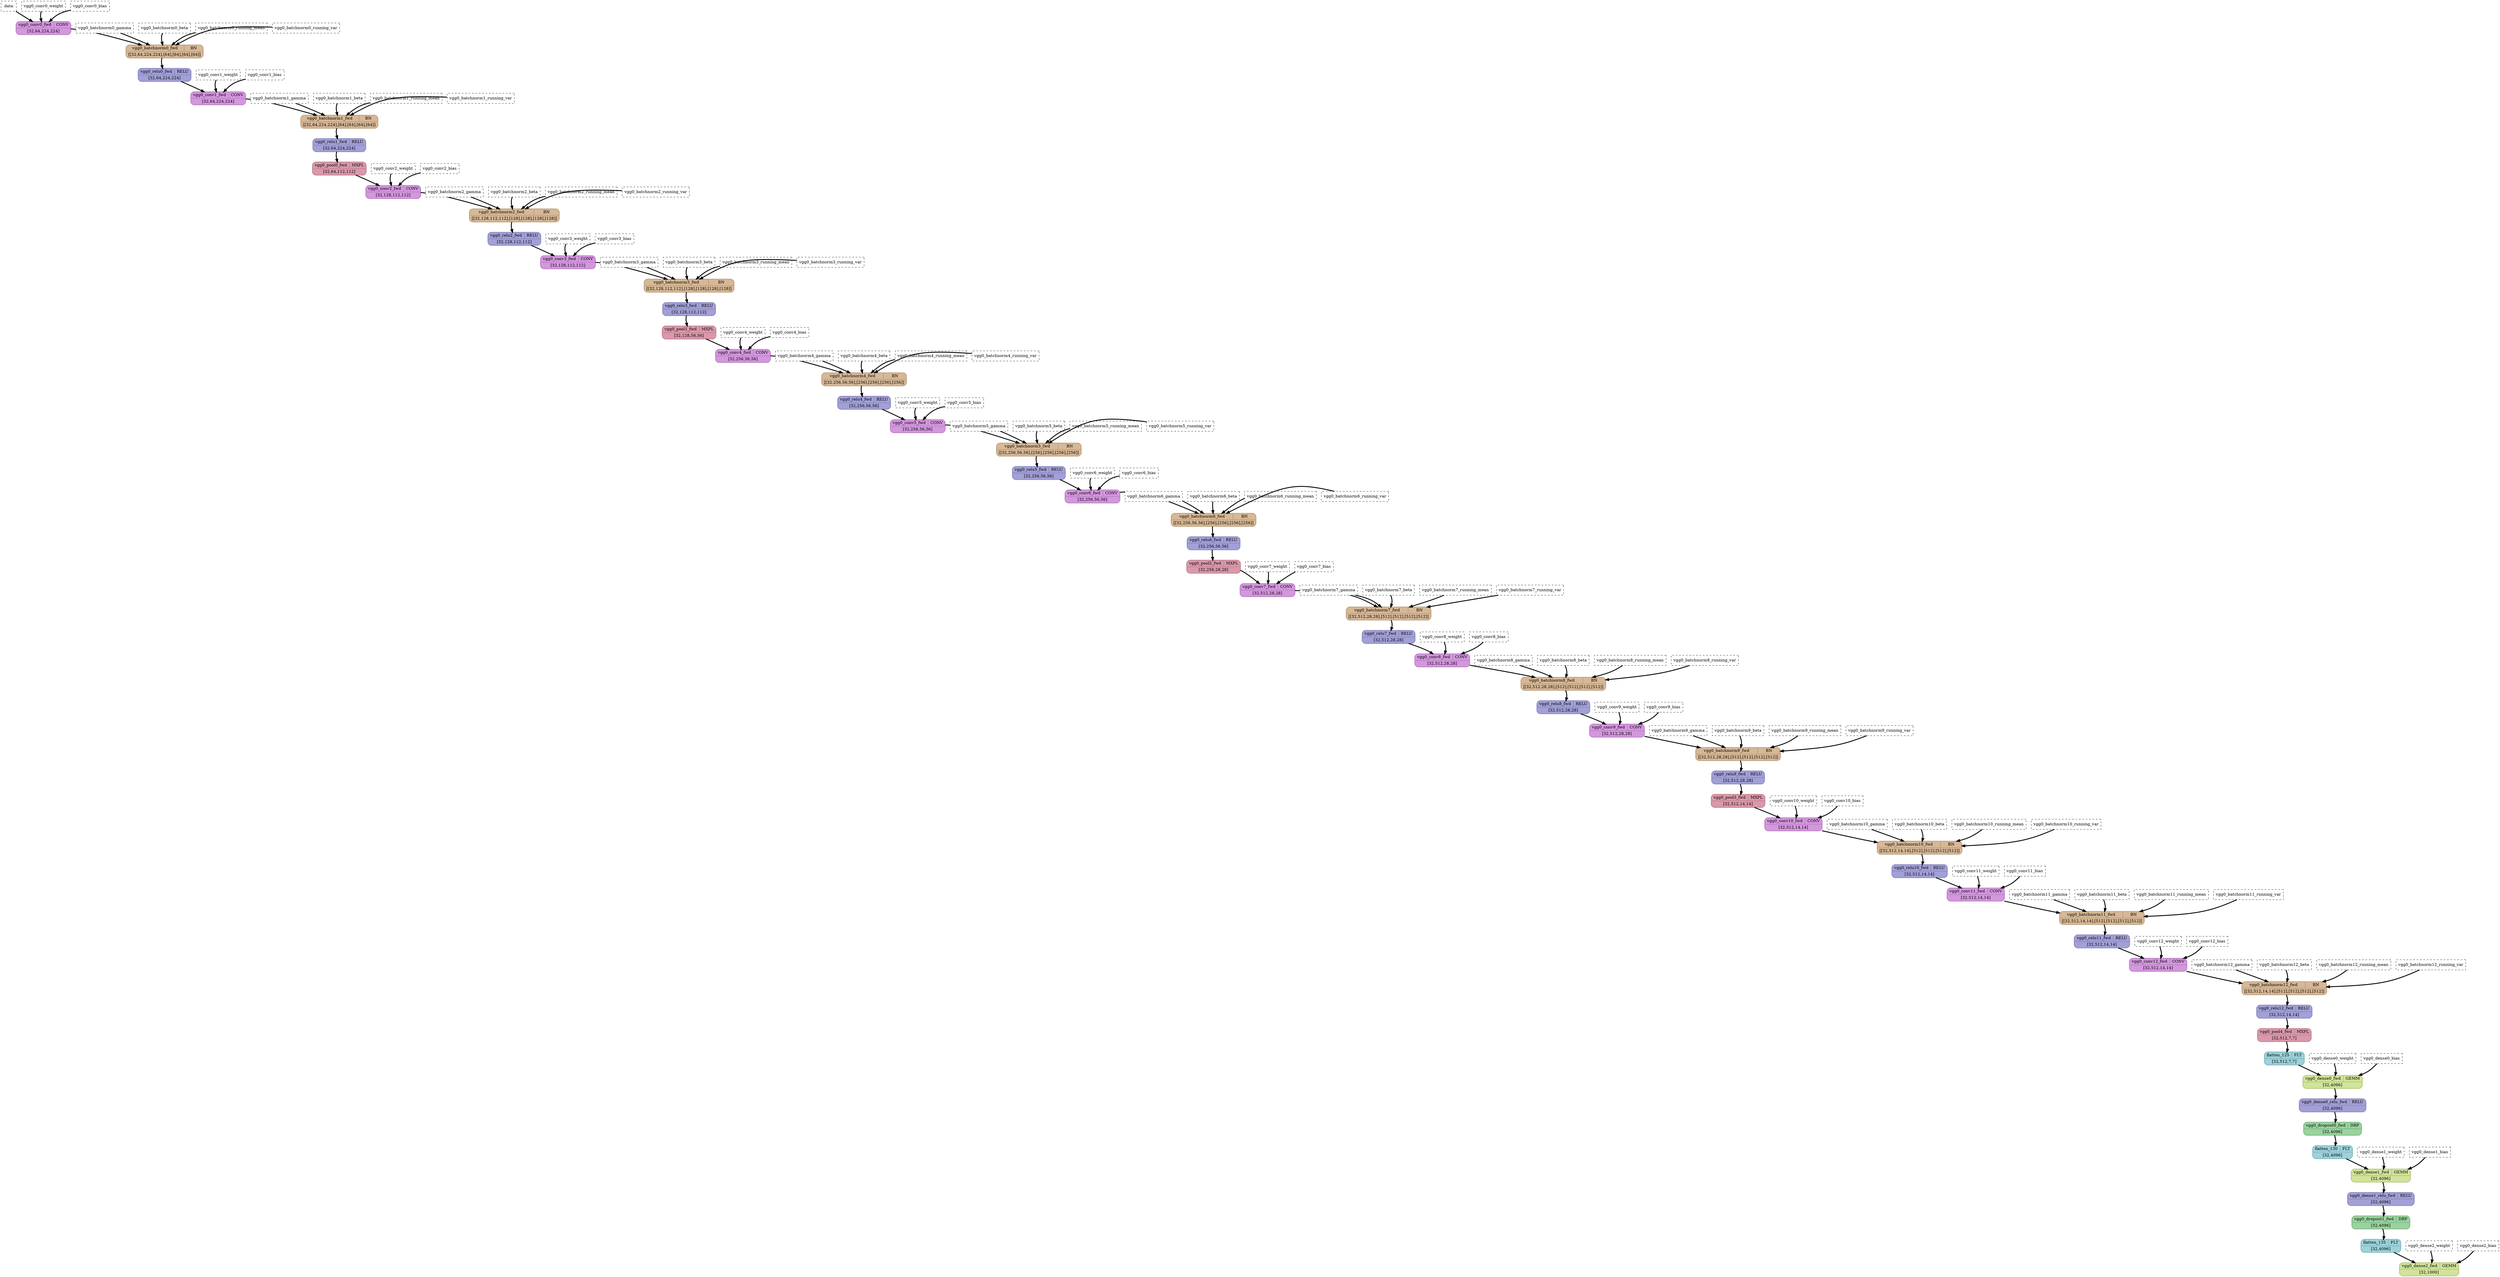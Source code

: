 strict digraph {
  graph [
    rankdir="TB"
    overlap=prism
    overlap_shrink=true
    splines=curved
  ];
  node [
    shape=Mrecord
  ];
  edge [
    penwidth=3
  ];

  // Node definitions.
  "data" [
    id=0
    name="data"
    type=constant_input
    label="data"
    inputs=""
    outputs=""
    shape=box
    style="filled,dashed"
    fillcolor="white"
  ];
  "vgg0_conv0_weight" [
    id=1
    name="vgg0_conv0_weight"
    type=constant_input
    label="vgg0_conv0_weight"
    inputs=""
    outputs=""
    shape=box
    style="filled,dashed"
    fillcolor="white"
  ];
  "vgg0_conv0_bias" [
    id=2
    name="vgg0_conv0_bias"
    type=constant_input
    label="vgg0_conv0_bias"
    inputs=""
    outputs=""
    shape=box
    style="filled,dashed"
    fillcolor="white"
  ];
  "vgg0_conv0_fwd" [
    id=3
    name="vgg0_conv0_fwd"
    type=Conv
    label="{ {vgg0_conv0_fwd  | CONV} | [32,64,224,224] }"
    inputs="data;vgg0_conv0_weight;vgg0_conv0_bias"
    outputs="vgg0_conv0_fwd"
    penwidth=3
    style=filled
    color="#c084ca"
    fontcolor="#000000"
    fillcolor="#d497de"
  ];
  "vgg0_batchnorm0_gamma" [
    id=4
    name="vgg0_batchnorm0_gamma"
    type=constant_input
    label="vgg0_batchnorm0_gamma"
    inputs=""
    outputs=""
    shape=box
    style="filled,dashed"
    fillcolor="white"
  ];
  "vgg0_batchnorm0_beta" [
    id=5
    name="vgg0_batchnorm0_beta"
    type=constant_input
    label="vgg0_batchnorm0_beta"
    inputs=""
    outputs=""
    shape=box
    style="filled,dashed"
    fillcolor="white"
  ];
  "vgg0_batchnorm0_running_mean" [
    id=6
    name="vgg0_batchnorm0_running_mean"
    type=constant_input
    label="vgg0_batchnorm0_running_mean"
    inputs=""
    outputs=""
    shape=box
    style="filled,dashed"
    fillcolor="white"
  ];
  "vgg0_batchnorm0_running_var" [
    id=7
    name="vgg0_batchnorm0_running_var"
    type=constant_input
    label="vgg0_batchnorm0_running_var"
    inputs=""
    outputs=""
    shape=box
    style="filled,dashed"
    fillcolor="white"
  ];
  "vgg0_batchnorm0_fwd" [
    id=8
    name="vgg0_batchnorm0_fwd"
    type=BatchNormalization
    label="{ {vgg0_batchnorm0_fwd  | BN} | [[32,64,224,224],[64],[64],[64],[64]] }"
    inputs="vgg0_conv0_fwd;vgg0_batchnorm0_gamma;vgg0_batchnorm0_beta;vgg0_batchnorm0_running_mean;vgg0_batchnorm0_running_var"
    outputs="vgg0_batchnorm0_fwd"
    penwidth=3
    style=filled
    color="#c2a482"
    fontcolor="#000000"
    fillcolor="#d7b896"
  ];
  "vgg0_relu0_fwd" [
    id=9
    name="vgg0_relu0_fwd"
    type=Relu
    label="{ {vgg0_relu0_fwd  | RELU} | [32,64,224,224] }"
    inputs="vgg0_batchnorm0_fwd"
    outputs="vgg0_relu0_fwd"
    penwidth=3
    style=filled
    color="#908ec4"
    fontcolor="#000000"
    fillcolor="#a2a0d7"
  ];
  "vgg0_conv1_weight" [
    id=10
    name="vgg0_conv1_weight"
    type=constant_input
    label="vgg0_conv1_weight"
    inputs=""
    outputs=""
    shape=box
    style="filled,dashed"
    fillcolor="white"
  ];
  "vgg0_conv1_bias" [
    id=11
    name="vgg0_conv1_bias"
    type=constant_input
    label="vgg0_conv1_bias"
    inputs=""
    outputs=""
    shape=box
    style="filled,dashed"
    fillcolor="white"
  ];
  "vgg0_conv1_fwd" [
    id=12
    name="vgg0_conv1_fwd"
    type=Conv
    label="{ {vgg0_conv1_fwd  | CONV} | [32,64,224,224] }"
    inputs="vgg0_relu0_fwd;vgg0_conv1_weight;vgg0_conv1_bias"
    outputs="vgg0_conv1_fwd"
    penwidth=3
    style=filled
    color="#c084ca"
    fontcolor="#000000"
    fillcolor="#d497de"
  ];
  "vgg0_batchnorm1_gamma" [
    id=13
    name="vgg0_batchnorm1_gamma"
    type=constant_input
    label="vgg0_batchnorm1_gamma"
    inputs=""
    outputs=""
    shape=box
    style="filled,dashed"
    fillcolor="white"
  ];
  "vgg0_batchnorm1_beta" [
    id=14
    name="vgg0_batchnorm1_beta"
    type=constant_input
    label="vgg0_batchnorm1_beta"
    inputs=""
    outputs=""
    shape=box
    style="filled,dashed"
    fillcolor="white"
  ];
  "vgg0_batchnorm1_running_mean" [
    id=15
    name="vgg0_batchnorm1_running_mean"
    type=constant_input
    label="vgg0_batchnorm1_running_mean"
    inputs=""
    outputs=""
    shape=box
    style="filled,dashed"
    fillcolor="white"
  ];
  "vgg0_batchnorm1_running_var" [
    id=16
    name="vgg0_batchnorm1_running_var"
    type=constant_input
    label="vgg0_batchnorm1_running_var"
    inputs=""
    outputs=""
    shape=box
    style="filled,dashed"
    fillcolor="white"
  ];
  "vgg0_batchnorm1_fwd" [
    id=17
    name="vgg0_batchnorm1_fwd"
    type=BatchNormalization
    label="{ {vgg0_batchnorm1_fwd  | BN} | [[32,64,224,224],[64],[64],[64],[64]] }"
    inputs="vgg0_conv1_fwd;vgg0_batchnorm1_gamma;vgg0_batchnorm1_beta;vgg0_batchnorm1_running_mean;vgg0_batchnorm1_running_var"
    outputs="vgg0_batchnorm1_fwd"
    penwidth=3
    style=filled
    color="#c2a482"
    fontcolor="#000000"
    fillcolor="#d7b896"
  ];
  "vgg0_relu1_fwd" [
    id=18
    name="vgg0_relu1_fwd"
    type=Relu
    label="{ {vgg0_relu1_fwd  | RELU} | [32,64,224,224] }"
    inputs="vgg0_batchnorm1_fwd"
    outputs="vgg0_relu1_fwd"
    penwidth=3
    style=filled
    color="#908ec4"
    fontcolor="#000000"
    fillcolor="#a2a0d7"
  ];
  "vgg0_pool0_fwd" [
    id=19
    name="vgg0_pool0_fwd"
    type=MaxPool
    label="{ {vgg0_pool0_fwd  | MXPL} | [32,64,112,112] }"
    inputs="vgg0_relu1_fwd"
    outputs="vgg0_pool0_fwd"
    penwidth=3
    style=filled
    color="#c68798"
    fontcolor="#000000"
    fillcolor="#da99ab"
  ];
  "vgg0_conv2_weight" [
    id=20
    name="vgg0_conv2_weight"
    type=constant_input
    label="vgg0_conv2_weight"
    inputs=""
    outputs=""
    shape=box
    style="filled,dashed"
    fillcolor="white"
  ];
  "vgg0_conv2_bias" [
    id=21
    name="vgg0_conv2_bias"
    type=constant_input
    label="vgg0_conv2_bias"
    inputs=""
    outputs=""
    shape=box
    style="filled,dashed"
    fillcolor="white"
  ];
  "vgg0_conv2_fwd" [
    id=22
    name="vgg0_conv2_fwd"
    type=Conv
    label="{ {vgg0_conv2_fwd  | CONV} | [32,128,112,112] }"
    inputs="vgg0_pool0_fwd;vgg0_conv2_weight;vgg0_conv2_bias"
    outputs="vgg0_conv2_fwd"
    penwidth=3
    style=filled
    color="#c084ca"
    fontcolor="#000000"
    fillcolor="#d497de"
  ];
  "vgg0_batchnorm2_gamma" [
    id=23
    name="vgg0_batchnorm2_gamma"
    type=constant_input
    label="vgg0_batchnorm2_gamma"
    inputs=""
    outputs=""
    shape=box
    style="filled,dashed"
    fillcolor="white"
  ];
  "vgg0_batchnorm2_beta" [
    id=24
    name="vgg0_batchnorm2_beta"
    type=constant_input
    label="vgg0_batchnorm2_beta"
    inputs=""
    outputs=""
    shape=box
    style="filled,dashed"
    fillcolor="white"
  ];
  "vgg0_batchnorm2_running_mean" [
    id=25
    name="vgg0_batchnorm2_running_mean"
    type=constant_input
    label="vgg0_batchnorm2_running_mean"
    inputs=""
    outputs=""
    shape=box
    style="filled,dashed"
    fillcolor="white"
  ];
  "vgg0_batchnorm2_running_var" [
    id=26
    name="vgg0_batchnorm2_running_var"
    type=constant_input
    label="vgg0_batchnorm2_running_var"
    inputs=""
    outputs=""
    shape=box
    style="filled,dashed"
    fillcolor="white"
  ];
  "vgg0_batchnorm2_fwd" [
    id=27
    name="vgg0_batchnorm2_fwd"
    type=BatchNormalization
    label="{ {vgg0_batchnorm2_fwd  | BN} | [[32,128,112,112],[128],[128],[128],[128]] }"
    inputs="vgg0_conv2_fwd;vgg0_batchnorm2_gamma;vgg0_batchnorm2_beta;vgg0_batchnorm2_running_mean;vgg0_batchnorm2_running_var"
    outputs="vgg0_batchnorm2_fwd"
    penwidth=3
    style=filled
    color="#c2a482"
    fontcolor="#000000"
    fillcolor="#d7b896"
  ];
  "vgg0_relu2_fwd" [
    id=28
    name="vgg0_relu2_fwd"
    type=Relu
    label="{ {vgg0_relu2_fwd  | RELU} | [32,128,112,112] }"
    inputs="vgg0_batchnorm2_fwd"
    outputs="vgg0_relu2_fwd"
    penwidth=3
    style=filled
    color="#908ec4"
    fontcolor="#000000"
    fillcolor="#a2a0d7"
  ];
  "vgg0_conv3_weight" [
    id=29
    name="vgg0_conv3_weight"
    type=constant_input
    label="vgg0_conv3_weight"
    inputs=""
    outputs=""
    shape=box
    style="filled,dashed"
    fillcolor="white"
  ];
  "vgg0_conv3_bias" [
    id=30
    name="vgg0_conv3_bias"
    type=constant_input
    label="vgg0_conv3_bias"
    inputs=""
    outputs=""
    shape=box
    style="filled,dashed"
    fillcolor="white"
  ];
  "vgg0_conv3_fwd" [
    id=31
    name="vgg0_conv3_fwd"
    type=Conv
    label="{ {vgg0_conv3_fwd  | CONV} | [32,128,112,112] }"
    inputs="vgg0_relu2_fwd;vgg0_conv3_weight;vgg0_conv3_bias"
    outputs="vgg0_conv3_fwd"
    penwidth=3
    style=filled
    color="#c084ca"
    fontcolor="#000000"
    fillcolor="#d497de"
  ];
  "vgg0_batchnorm3_gamma" [
    id=32
    name="vgg0_batchnorm3_gamma"
    type=constant_input
    label="vgg0_batchnorm3_gamma"
    inputs=""
    outputs=""
    shape=box
    style="filled,dashed"
    fillcolor="white"
  ];
  "vgg0_batchnorm3_beta" [
    id=33
    name="vgg0_batchnorm3_beta"
    type=constant_input
    label="vgg0_batchnorm3_beta"
    inputs=""
    outputs=""
    shape=box
    style="filled,dashed"
    fillcolor="white"
  ];
  "vgg0_batchnorm3_running_mean" [
    id=34
    name="vgg0_batchnorm3_running_mean"
    type=constant_input
    label="vgg0_batchnorm3_running_mean"
    inputs=""
    outputs=""
    shape=box
    style="filled,dashed"
    fillcolor="white"
  ];
  "vgg0_batchnorm3_running_var" [
    id=35
    name="vgg0_batchnorm3_running_var"
    type=constant_input
    label="vgg0_batchnorm3_running_var"
    inputs=""
    outputs=""
    shape=box
    style="filled,dashed"
    fillcolor="white"
  ];
  "vgg0_batchnorm3_fwd" [
    id=36
    name="vgg0_batchnorm3_fwd"
    type=BatchNormalization
    label="{ {vgg0_batchnorm3_fwd  | BN} | [[32,128,112,112],[128],[128],[128],[128]] }"
    inputs="vgg0_conv3_fwd;vgg0_batchnorm3_gamma;vgg0_batchnorm3_beta;vgg0_batchnorm3_running_mean;vgg0_batchnorm3_running_var"
    outputs="vgg0_batchnorm3_fwd"
    penwidth=3
    style=filled
    color="#c2a482"
    fontcolor="#000000"
    fillcolor="#d7b896"
  ];
  "vgg0_relu3_fwd" [
    id=37
    name="vgg0_relu3_fwd"
    type=Relu
    label="{ {vgg0_relu3_fwd  | RELU} | [32,128,112,112] }"
    inputs="vgg0_batchnorm3_fwd"
    outputs="vgg0_relu3_fwd"
    penwidth=3
    style=filled
    color="#908ec4"
    fontcolor="#000000"
    fillcolor="#a2a0d7"
  ];
  "vgg0_pool1_fwd" [
    id=38
    name="vgg0_pool1_fwd"
    type=MaxPool
    label="{ {vgg0_pool1_fwd  | MXPL} | [32,128,56,56] }"
    inputs="vgg0_relu3_fwd"
    outputs="vgg0_pool1_fwd"
    penwidth=3
    style=filled
    color="#c68798"
    fontcolor="#000000"
    fillcolor="#da99ab"
  ];
  "vgg0_conv4_weight" [
    id=39
    name="vgg0_conv4_weight"
    type=constant_input
    label="vgg0_conv4_weight"
    inputs=""
    outputs=""
    shape=box
    style="filled,dashed"
    fillcolor="white"
  ];
  "vgg0_conv4_bias" [
    id=40
    name="vgg0_conv4_bias"
    type=constant_input
    label="vgg0_conv4_bias"
    inputs=""
    outputs=""
    shape=box
    style="filled,dashed"
    fillcolor="white"
  ];
  "vgg0_conv4_fwd" [
    id=41
    name="vgg0_conv4_fwd"
    type=Conv
    label="{ {vgg0_conv4_fwd  | CONV} | [32,256,56,56] }"
    inputs="vgg0_pool1_fwd;vgg0_conv4_weight;vgg0_conv4_bias"
    outputs="vgg0_conv4_fwd"
    penwidth=3
    style=filled
    color="#c084ca"
    fontcolor="#000000"
    fillcolor="#d497de"
  ];
  "vgg0_batchnorm4_gamma" [
    id=42
    name="vgg0_batchnorm4_gamma"
    type=constant_input
    label="vgg0_batchnorm4_gamma"
    inputs=""
    outputs=""
    shape=box
    style="filled,dashed"
    fillcolor="white"
  ];
  "vgg0_batchnorm4_beta" [
    id=43
    name="vgg0_batchnorm4_beta"
    type=constant_input
    label="vgg0_batchnorm4_beta"
    inputs=""
    outputs=""
    shape=box
    style="filled,dashed"
    fillcolor="white"
  ];
  "vgg0_batchnorm4_running_mean" [
    id=44
    name="vgg0_batchnorm4_running_mean"
    type=constant_input
    label="vgg0_batchnorm4_running_mean"
    inputs=""
    outputs=""
    shape=box
    style="filled,dashed"
    fillcolor="white"
  ];
  "vgg0_batchnorm4_running_var" [
    id=45
    name="vgg0_batchnorm4_running_var"
    type=constant_input
    label="vgg0_batchnorm4_running_var"
    inputs=""
    outputs=""
    shape=box
    style="filled,dashed"
    fillcolor="white"
  ];
  "vgg0_batchnorm4_fwd" [
    id=46
    name="vgg0_batchnorm4_fwd"
    type=BatchNormalization
    label="{ {vgg0_batchnorm4_fwd  | BN} | [[32,256,56,56],[256],[256],[256],[256]] }"
    inputs="vgg0_conv4_fwd;vgg0_batchnorm4_gamma;vgg0_batchnorm4_beta;vgg0_batchnorm4_running_mean;vgg0_batchnorm4_running_var"
    outputs="vgg0_batchnorm4_fwd"
    penwidth=3
    style=filled
    color="#c2a482"
    fontcolor="#000000"
    fillcolor="#d7b896"
  ];
  "vgg0_relu4_fwd" [
    id=47
    name="vgg0_relu4_fwd"
    type=Relu
    label="{ {vgg0_relu4_fwd  | RELU} | [32,256,56,56] }"
    inputs="vgg0_batchnorm4_fwd"
    outputs="vgg0_relu4_fwd"
    penwidth=3
    style=filled
    color="#908ec4"
    fontcolor="#000000"
    fillcolor="#a2a0d7"
  ];
  "vgg0_conv5_weight" [
    id=48
    name="vgg0_conv5_weight"
    type=constant_input
    label="vgg0_conv5_weight"
    inputs=""
    outputs=""
    shape=box
    style="filled,dashed"
    fillcolor="white"
  ];
  "vgg0_conv5_bias" [
    id=49
    name="vgg0_conv5_bias"
    type=constant_input
    label="vgg0_conv5_bias"
    inputs=""
    outputs=""
    shape=box
    style="filled,dashed"
    fillcolor="white"
  ];
  "vgg0_conv5_fwd" [
    id=50
    name="vgg0_conv5_fwd"
    type=Conv
    label="{ {vgg0_conv5_fwd  | CONV} | [32,256,56,56] }"
    inputs="vgg0_relu4_fwd;vgg0_conv5_weight;vgg0_conv5_bias"
    outputs="vgg0_conv5_fwd"
    penwidth=3
    style=filled
    color="#c084ca"
    fontcolor="#000000"
    fillcolor="#d497de"
  ];
  "vgg0_batchnorm5_gamma" [
    id=51
    name="vgg0_batchnorm5_gamma"
    type=constant_input
    label="vgg0_batchnorm5_gamma"
    inputs=""
    outputs=""
    shape=box
    style="filled,dashed"
    fillcolor="white"
  ];
  "vgg0_batchnorm5_beta" [
    id=52
    name="vgg0_batchnorm5_beta"
    type=constant_input
    label="vgg0_batchnorm5_beta"
    inputs=""
    outputs=""
    shape=box
    style="filled,dashed"
    fillcolor="white"
  ];
  "vgg0_batchnorm5_running_mean" [
    id=53
    name="vgg0_batchnorm5_running_mean"
    type=constant_input
    label="vgg0_batchnorm5_running_mean"
    inputs=""
    outputs=""
    shape=box
    style="filled,dashed"
    fillcolor="white"
  ];
  "vgg0_batchnorm5_running_var" [
    id=54
    name="vgg0_batchnorm5_running_var"
    type=constant_input
    label="vgg0_batchnorm5_running_var"
    inputs=""
    outputs=""
    shape=box
    style="filled,dashed"
    fillcolor="white"
  ];
  "vgg0_batchnorm5_fwd" [
    id=55
    name="vgg0_batchnorm5_fwd"
    type=BatchNormalization
    label="{ {vgg0_batchnorm5_fwd  | BN} | [[32,256,56,56],[256],[256],[256],[256]] }"
    inputs="vgg0_conv5_fwd;vgg0_batchnorm5_gamma;vgg0_batchnorm5_beta;vgg0_batchnorm5_running_mean;vgg0_batchnorm5_running_var"
    outputs="vgg0_batchnorm5_fwd"
    penwidth=3
    style=filled
    color="#c2a482"
    fontcolor="#000000"
    fillcolor="#d7b896"
  ];
  "vgg0_relu5_fwd" [
    id=56
    name="vgg0_relu5_fwd"
    type=Relu
    label="{ {vgg0_relu5_fwd  | RELU} | [32,256,56,56] }"
    inputs="vgg0_batchnorm5_fwd"
    outputs="vgg0_relu5_fwd"
    penwidth=3
    style=filled
    color="#908ec4"
    fontcolor="#000000"
    fillcolor="#a2a0d7"
  ];
  "vgg0_conv6_weight" [
    id=57
    name="vgg0_conv6_weight"
    type=constant_input
    label="vgg0_conv6_weight"
    inputs=""
    outputs=""
    shape=box
    style="filled,dashed"
    fillcolor="white"
  ];
  "vgg0_conv6_bias" [
    id=58
    name="vgg0_conv6_bias"
    type=constant_input
    label="vgg0_conv6_bias"
    inputs=""
    outputs=""
    shape=box
    style="filled,dashed"
    fillcolor="white"
  ];
  "vgg0_conv6_fwd" [
    id=59
    name="vgg0_conv6_fwd"
    type=Conv
    label="{ {vgg0_conv6_fwd  | CONV} | [32,256,56,56] }"
    inputs="vgg0_relu5_fwd;vgg0_conv6_weight;vgg0_conv6_bias"
    outputs="vgg0_conv6_fwd"
    penwidth=3
    style=filled
    color="#c084ca"
    fontcolor="#000000"
    fillcolor="#d497de"
  ];
  "vgg0_batchnorm6_gamma" [
    id=60
    name="vgg0_batchnorm6_gamma"
    type=constant_input
    label="vgg0_batchnorm6_gamma"
    inputs=""
    outputs=""
    shape=box
    style="filled,dashed"
    fillcolor="white"
  ];
  "vgg0_batchnorm6_beta" [
    id=61
    name="vgg0_batchnorm6_beta"
    type=constant_input
    label="vgg0_batchnorm6_beta"
    inputs=""
    outputs=""
    shape=box
    style="filled,dashed"
    fillcolor="white"
  ];
  "vgg0_batchnorm6_running_mean" [
    id=62
    name="vgg0_batchnorm6_running_mean"
    type=constant_input
    label="vgg0_batchnorm6_running_mean"
    inputs=""
    outputs=""
    shape=box
    style="filled,dashed"
    fillcolor="white"
  ];
  "vgg0_batchnorm6_running_var" [
    id=63
    name="vgg0_batchnorm6_running_var"
    type=constant_input
    label="vgg0_batchnorm6_running_var"
    inputs=""
    outputs=""
    shape=box
    style="filled,dashed"
    fillcolor="white"
  ];
  "vgg0_batchnorm6_fwd" [
    id=64
    name="vgg0_batchnorm6_fwd"
    type=BatchNormalization
    label="{ {vgg0_batchnorm6_fwd  | BN} | [[32,256,56,56],[256],[256],[256],[256]] }"
    inputs="vgg0_conv6_fwd;vgg0_batchnorm6_gamma;vgg0_batchnorm6_beta;vgg0_batchnorm6_running_mean;vgg0_batchnorm6_running_var"
    outputs="vgg0_batchnorm6_fwd"
    penwidth=3
    style=filled
    color="#c2a482"
    fontcolor="#000000"
    fillcolor="#d7b896"
  ];
  "vgg0_relu6_fwd" [
    id=65
    name="vgg0_relu6_fwd"
    type=Relu
    label="{ {vgg0_relu6_fwd  | RELU} | [32,256,56,56] }"
    inputs="vgg0_batchnorm6_fwd"
    outputs="vgg0_relu6_fwd"
    penwidth=3
    style=filled
    color="#908ec4"
    fontcolor="#000000"
    fillcolor="#a2a0d7"
  ];
  "vgg0_pool2_fwd" [
    id=66
    name="vgg0_pool2_fwd"
    type=MaxPool
    label="{ {vgg0_pool2_fwd  | MXPL} | [32,256,28,28] }"
    inputs="vgg0_relu6_fwd"
    outputs="vgg0_pool2_fwd"
    penwidth=3
    style=filled
    color="#c68798"
    fontcolor="#000000"
    fillcolor="#da99ab"
  ];
  "vgg0_conv7_weight" [
    id=67
    name="vgg0_conv7_weight"
    type=constant_input
    label="vgg0_conv7_weight"
    inputs=""
    outputs=""
    shape=box
    style="filled,dashed"
    fillcolor="white"
  ];
  "vgg0_conv7_bias" [
    id=68
    name="vgg0_conv7_bias"
    type=constant_input
    label="vgg0_conv7_bias"
    inputs=""
    outputs=""
    shape=box
    style="filled,dashed"
    fillcolor="white"
  ];
  "vgg0_conv7_fwd" [
    id=69
    name="vgg0_conv7_fwd"
    type=Conv
    label="{ {vgg0_conv7_fwd  | CONV} | [32,512,28,28] }"
    inputs="vgg0_pool2_fwd;vgg0_conv7_weight;vgg0_conv7_bias"
    outputs="vgg0_conv7_fwd"
    penwidth=3
    style=filled
    color="#c084ca"
    fontcolor="#000000"
    fillcolor="#d497de"
  ];
  "vgg0_batchnorm7_gamma" [
    id=70
    name="vgg0_batchnorm7_gamma"
    type=constant_input
    label="vgg0_batchnorm7_gamma"
    inputs=""
    outputs=""
    shape=box
    style="filled,dashed"
    fillcolor="white"
  ];
  "vgg0_batchnorm7_beta" [
    id=71
    name="vgg0_batchnorm7_beta"
    type=constant_input
    label="vgg0_batchnorm7_beta"
    inputs=""
    outputs=""
    shape=box
    style="filled,dashed"
    fillcolor="white"
  ];
  "vgg0_batchnorm7_running_mean" [
    id=72
    name="vgg0_batchnorm7_running_mean"
    type=constant_input
    label="vgg0_batchnorm7_running_mean"
    inputs=""
    outputs=""
    shape=box
    style="filled,dashed"
    fillcolor="white"
  ];
  "vgg0_batchnorm7_running_var" [
    id=73
    name="vgg0_batchnorm7_running_var"
    type=constant_input
    label="vgg0_batchnorm7_running_var"
    inputs=""
    outputs=""
    shape=box
    style="filled,dashed"
    fillcolor="white"
  ];
  "vgg0_batchnorm7_fwd" [
    id=74
    name="vgg0_batchnorm7_fwd"
    type=BatchNormalization
    label="{ {vgg0_batchnorm7_fwd  | BN} | [[32,512,28,28],[512],[512],[512],[512]] }"
    inputs="vgg0_conv7_fwd;vgg0_batchnorm7_gamma;vgg0_batchnorm7_beta;vgg0_batchnorm7_running_mean;vgg0_batchnorm7_running_var"
    outputs="vgg0_batchnorm7_fwd"
    penwidth=3
    style=filled
    color="#c2a482"
    fontcolor="#000000"
    fillcolor="#d7b896"
  ];
  "vgg0_relu7_fwd" [
    id=75
    name="vgg0_relu7_fwd"
    type=Relu
    label="{ {vgg0_relu7_fwd  | RELU} | [32,512,28,28] }"
    inputs="vgg0_batchnorm7_fwd"
    outputs="vgg0_relu7_fwd"
    penwidth=3
    style=filled
    color="#908ec4"
    fontcolor="#000000"
    fillcolor="#a2a0d7"
  ];
  "vgg0_conv8_weight" [
    id=76
    name="vgg0_conv8_weight"
    type=constant_input
    label="vgg0_conv8_weight"
    inputs=""
    outputs=""
    shape=box
    style="filled,dashed"
    fillcolor="white"
  ];
  "vgg0_conv8_bias" [
    id=77
    name="vgg0_conv8_bias"
    type=constant_input
    label="vgg0_conv8_bias"
    inputs=""
    outputs=""
    shape=box
    style="filled,dashed"
    fillcolor="white"
  ];
  "vgg0_conv8_fwd" [
    id=78
    name="vgg0_conv8_fwd"
    type=Conv
    label="{ {vgg0_conv8_fwd  | CONV} | [32,512,28,28] }"
    inputs="vgg0_relu7_fwd;vgg0_conv8_weight;vgg0_conv8_bias"
    outputs="vgg0_conv8_fwd"
    penwidth=3
    style=filled
    color="#c084ca"
    fontcolor="#000000"
    fillcolor="#d497de"
  ];
  "vgg0_batchnorm8_gamma" [
    id=79
    name="vgg0_batchnorm8_gamma"
    type=constant_input
    label="vgg0_batchnorm8_gamma"
    inputs=""
    outputs=""
    shape=box
    style="filled,dashed"
    fillcolor="white"
  ];
  "vgg0_batchnorm8_beta" [
    id=80
    name="vgg0_batchnorm8_beta"
    type=constant_input
    label="vgg0_batchnorm8_beta"
    inputs=""
    outputs=""
    shape=box
    style="filled,dashed"
    fillcolor="white"
  ];
  "vgg0_batchnorm8_running_mean" [
    id=81
    name="vgg0_batchnorm8_running_mean"
    type=constant_input
    label="vgg0_batchnorm8_running_mean"
    inputs=""
    outputs=""
    shape=box
    style="filled,dashed"
    fillcolor="white"
  ];
  "vgg0_batchnorm8_running_var" [
    id=82
    name="vgg0_batchnorm8_running_var"
    type=constant_input
    label="vgg0_batchnorm8_running_var"
    inputs=""
    outputs=""
    shape=box
    style="filled,dashed"
    fillcolor="white"
  ];
  "vgg0_batchnorm8_fwd" [
    id=83
    name="vgg0_batchnorm8_fwd"
    type=BatchNormalization
    label="{ {vgg0_batchnorm8_fwd  | BN} | [[32,512,28,28],[512],[512],[512],[512]] }"
    inputs="vgg0_conv8_fwd;vgg0_batchnorm8_gamma;vgg0_batchnorm8_beta;vgg0_batchnorm8_running_mean;vgg0_batchnorm8_running_var"
    outputs="vgg0_batchnorm8_fwd"
    penwidth=3
    style=filled
    color="#c2a482"
    fontcolor="#000000"
    fillcolor="#d7b896"
  ];
  "vgg0_relu8_fwd" [
    id=84
    name="vgg0_relu8_fwd"
    type=Relu
    label="{ {vgg0_relu8_fwd  | RELU} | [32,512,28,28] }"
    inputs="vgg0_batchnorm8_fwd"
    outputs="vgg0_relu8_fwd"
    penwidth=3
    style=filled
    color="#908ec4"
    fontcolor="#000000"
    fillcolor="#a2a0d7"
  ];
  "vgg0_conv9_weight" [
    id=85
    name="vgg0_conv9_weight"
    type=constant_input
    label="vgg0_conv9_weight"
    inputs=""
    outputs=""
    shape=box
    style="filled,dashed"
    fillcolor="white"
  ];
  "vgg0_conv9_bias" [
    id=86
    name="vgg0_conv9_bias"
    type=constant_input
    label="vgg0_conv9_bias"
    inputs=""
    outputs=""
    shape=box
    style="filled,dashed"
    fillcolor="white"
  ];
  "vgg0_conv9_fwd" [
    id=87
    name="vgg0_conv9_fwd"
    type=Conv
    label="{ {vgg0_conv9_fwd  | CONV} | [32,512,28,28] }"
    inputs="vgg0_relu8_fwd;vgg0_conv9_weight;vgg0_conv9_bias"
    outputs="vgg0_conv9_fwd"
    penwidth=3
    style=filled
    color="#c084ca"
    fontcolor="#000000"
    fillcolor="#d497de"
  ];
  "vgg0_batchnorm9_gamma" [
    id=88
    name="vgg0_batchnorm9_gamma"
    type=constant_input
    label="vgg0_batchnorm9_gamma"
    inputs=""
    outputs=""
    shape=box
    style="filled,dashed"
    fillcolor="white"
  ];
  "vgg0_batchnorm9_beta" [
    id=89
    name="vgg0_batchnorm9_beta"
    type=constant_input
    label="vgg0_batchnorm9_beta"
    inputs=""
    outputs=""
    shape=box
    style="filled,dashed"
    fillcolor="white"
  ];
  "vgg0_batchnorm9_running_mean" [
    id=90
    name="vgg0_batchnorm9_running_mean"
    type=constant_input
    label="vgg0_batchnorm9_running_mean"
    inputs=""
    outputs=""
    shape=box
    style="filled,dashed"
    fillcolor="white"
  ];
  "vgg0_batchnorm9_running_var" [
    id=91
    name="vgg0_batchnorm9_running_var"
    type=constant_input
    label="vgg0_batchnorm9_running_var"
    inputs=""
    outputs=""
    shape=box
    style="filled,dashed"
    fillcolor="white"
  ];
  "vgg0_batchnorm9_fwd" [
    id=92
    name="vgg0_batchnorm9_fwd"
    type=BatchNormalization
    label="{ {vgg0_batchnorm9_fwd  | BN} | [[32,512,28,28],[512],[512],[512],[512]] }"
    inputs="vgg0_conv9_fwd;vgg0_batchnorm9_gamma;vgg0_batchnorm9_beta;vgg0_batchnorm9_running_mean;vgg0_batchnorm9_running_var"
    outputs="vgg0_batchnorm9_fwd"
    penwidth=3
    style=filled
    color="#c2a482"
    fontcolor="#000000"
    fillcolor="#d7b896"
  ];
  "vgg0_relu9_fwd" [
    id=93
    name="vgg0_relu9_fwd"
    type=Relu
    label="{ {vgg0_relu9_fwd  | RELU} | [32,512,28,28] }"
    inputs="vgg0_batchnorm9_fwd"
    outputs="vgg0_relu9_fwd"
    penwidth=3
    style=filled
    color="#908ec4"
    fontcolor="#000000"
    fillcolor="#a2a0d7"
  ];
  "vgg0_pool3_fwd" [
    id=94
    name="vgg0_pool3_fwd"
    type=MaxPool
    label="{ {vgg0_pool3_fwd  | MXPL} | [32,512,14,14] }"
    inputs="vgg0_relu9_fwd"
    outputs="vgg0_pool3_fwd"
    penwidth=3
    style=filled
    color="#c68798"
    fontcolor="#000000"
    fillcolor="#da99ab"
  ];
  "vgg0_conv10_weight" [
    id=95
    name="vgg0_conv10_weight"
    type=constant_input
    label="vgg0_conv10_weight"
    inputs=""
    outputs=""
    shape=box
    style="filled,dashed"
    fillcolor="white"
  ];
  "vgg0_conv10_bias" [
    id=96
    name="vgg0_conv10_bias"
    type=constant_input
    label="vgg0_conv10_bias"
    inputs=""
    outputs=""
    shape=box
    style="filled,dashed"
    fillcolor="white"
  ];
  "vgg0_conv10_fwd" [
    id=97
    name="vgg0_conv10_fwd"
    type=Conv
    label="{ {vgg0_conv10_fwd  | CONV} | [32,512,14,14] }"
    inputs="vgg0_pool3_fwd;vgg0_conv10_weight;vgg0_conv10_bias"
    outputs="vgg0_conv10_fwd"
    penwidth=3
    style=filled
    color="#c084ca"
    fontcolor="#000000"
    fillcolor="#d497de"
  ];
  "vgg0_batchnorm10_gamma" [
    id=98
    name="vgg0_batchnorm10_gamma"
    type=constant_input
    label="vgg0_batchnorm10_gamma"
    inputs=""
    outputs=""
    shape=box
    style="filled,dashed"
    fillcolor="white"
  ];
  "vgg0_batchnorm10_beta" [
    id=99
    name="vgg0_batchnorm10_beta"
    type=constant_input
    label="vgg0_batchnorm10_beta"
    inputs=""
    outputs=""
    shape=box
    style="filled,dashed"
    fillcolor="white"
  ];
  "vgg0_batchnorm10_running_mean" [
    id=100
    name="vgg0_batchnorm10_running_mean"
    type=constant_input
    label="vgg0_batchnorm10_running_mean"
    inputs=""
    outputs=""
    shape=box
    style="filled,dashed"
    fillcolor="white"
  ];
  "vgg0_batchnorm10_running_var" [
    id=101
    name="vgg0_batchnorm10_running_var"
    type=constant_input
    label="vgg0_batchnorm10_running_var"
    inputs=""
    outputs=""
    shape=box
    style="filled,dashed"
    fillcolor="white"
  ];
  "vgg0_batchnorm10_fwd" [
    id=102
    name="vgg0_batchnorm10_fwd"
    type=BatchNormalization
    label="{ {vgg0_batchnorm10_fwd  | BN} | [[32,512,14,14],[512],[512],[512],[512]] }"
    inputs="vgg0_conv10_fwd;vgg0_batchnorm10_gamma;vgg0_batchnorm10_beta;vgg0_batchnorm10_running_mean;vgg0_batchnorm10_running_var"
    outputs="vgg0_batchnorm10_fwd"
    penwidth=3
    style=filled
    color="#c2a482"
    fontcolor="#000000"
    fillcolor="#d7b896"
  ];
  "vgg0_relu10_fwd" [
    id=103
    name="vgg0_relu10_fwd"
    type=Relu
    label="{ {vgg0_relu10_fwd  | RELU} | [32,512,14,14] }"
    inputs="vgg0_batchnorm10_fwd"
    outputs="vgg0_relu10_fwd"
    penwidth=3
    style=filled
    color="#908ec4"
    fontcolor="#000000"
    fillcolor="#a2a0d7"
  ];
  "vgg0_conv11_weight" [
    id=104
    name="vgg0_conv11_weight"
    type=constant_input
    label="vgg0_conv11_weight"
    inputs=""
    outputs=""
    shape=box
    style="filled,dashed"
    fillcolor="white"
  ];
  "vgg0_conv11_bias" [
    id=105
    name="vgg0_conv11_bias"
    type=constant_input
    label="vgg0_conv11_bias"
    inputs=""
    outputs=""
    shape=box
    style="filled,dashed"
    fillcolor="white"
  ];
  "vgg0_conv11_fwd" [
    id=106
    name="vgg0_conv11_fwd"
    type=Conv
    label="{ {vgg0_conv11_fwd  | CONV} | [32,512,14,14] }"
    inputs="vgg0_relu10_fwd;vgg0_conv11_weight;vgg0_conv11_bias"
    outputs="vgg0_conv11_fwd"
    penwidth=3
    style=filled
    color="#c084ca"
    fontcolor="#000000"
    fillcolor="#d497de"
  ];
  "vgg0_batchnorm11_gamma" [
    id=107
    name="vgg0_batchnorm11_gamma"
    type=constant_input
    label="vgg0_batchnorm11_gamma"
    inputs=""
    outputs=""
    shape=box
    style="filled,dashed"
    fillcolor="white"
  ];
  "vgg0_batchnorm11_beta" [
    id=108
    name="vgg0_batchnorm11_beta"
    type=constant_input
    label="vgg0_batchnorm11_beta"
    inputs=""
    outputs=""
    shape=box
    style="filled,dashed"
    fillcolor="white"
  ];
  "vgg0_batchnorm11_running_mean" [
    id=109
    name="vgg0_batchnorm11_running_mean"
    type=constant_input
    label="vgg0_batchnorm11_running_mean"
    inputs=""
    outputs=""
    shape=box
    style="filled,dashed"
    fillcolor="white"
  ];
  "vgg0_batchnorm11_running_var" [
    id=110
    name="vgg0_batchnorm11_running_var"
    type=constant_input
    label="vgg0_batchnorm11_running_var"
    inputs=""
    outputs=""
    shape=box
    style="filled,dashed"
    fillcolor="white"
  ];
  "vgg0_batchnorm11_fwd" [
    id=111
    name="vgg0_batchnorm11_fwd"
    type=BatchNormalization
    label="{ {vgg0_batchnorm11_fwd  | BN} | [[32,512,14,14],[512],[512],[512],[512]] }"
    inputs="vgg0_conv11_fwd;vgg0_batchnorm11_gamma;vgg0_batchnorm11_beta;vgg0_batchnorm11_running_mean;vgg0_batchnorm11_running_var"
    outputs="vgg0_batchnorm11_fwd"
    penwidth=3
    style=filled
    color="#c2a482"
    fontcolor="#000000"
    fillcolor="#d7b896"
  ];
  "vgg0_relu11_fwd" [
    id=112
    name="vgg0_relu11_fwd"
    type=Relu
    label="{ {vgg0_relu11_fwd  | RELU} | [32,512,14,14] }"
    inputs="vgg0_batchnorm11_fwd"
    outputs="vgg0_relu11_fwd"
    penwidth=3
    style=filled
    color="#908ec4"
    fontcolor="#000000"
    fillcolor="#a2a0d7"
  ];
  "vgg0_conv12_weight" [
    id=113
    name="vgg0_conv12_weight"
    type=constant_input
    label="vgg0_conv12_weight"
    inputs=""
    outputs=""
    shape=box
    style="filled,dashed"
    fillcolor="white"
  ];
  "vgg0_conv12_bias" [
    id=114
    name="vgg0_conv12_bias"
    type=constant_input
    label="vgg0_conv12_bias"
    inputs=""
    outputs=""
    shape=box
    style="filled,dashed"
    fillcolor="white"
  ];
  "vgg0_conv12_fwd" [
    id=115
    name="vgg0_conv12_fwd"
    type=Conv
    label="{ {vgg0_conv12_fwd  | CONV} | [32,512,14,14] }"
    inputs="vgg0_relu11_fwd;vgg0_conv12_weight;vgg0_conv12_bias"
    outputs="vgg0_conv12_fwd"
    penwidth=3
    style=filled
    color="#c084ca"
    fontcolor="#000000"
    fillcolor="#d497de"
  ];
  "vgg0_batchnorm12_gamma" [
    id=116
    name="vgg0_batchnorm12_gamma"
    type=constant_input
    label="vgg0_batchnorm12_gamma"
    inputs=""
    outputs=""
    shape=box
    style="filled,dashed"
    fillcolor="white"
  ];
  "vgg0_batchnorm12_beta" [
    id=117
    name="vgg0_batchnorm12_beta"
    type=constant_input
    label="vgg0_batchnorm12_beta"
    inputs=""
    outputs=""
    shape=box
    style="filled,dashed"
    fillcolor="white"
  ];
  "vgg0_batchnorm12_running_mean" [
    id=118
    name="vgg0_batchnorm12_running_mean"
    type=constant_input
    label="vgg0_batchnorm12_running_mean"
    inputs=""
    outputs=""
    shape=box
    style="filled,dashed"
    fillcolor="white"
  ];
  "vgg0_batchnorm12_running_var" [
    id=119
    name="vgg0_batchnorm12_running_var"
    type=constant_input
    label="vgg0_batchnorm12_running_var"
    inputs=""
    outputs=""
    shape=box
    style="filled,dashed"
    fillcolor="white"
  ];
  "vgg0_batchnorm12_fwd" [
    id=120
    name="vgg0_batchnorm12_fwd"
    type=BatchNormalization
    label="{ {vgg0_batchnorm12_fwd  | BN} | [[32,512,14,14],[512],[512],[512],[512]] }"
    inputs="vgg0_conv12_fwd;vgg0_batchnorm12_gamma;vgg0_batchnorm12_beta;vgg0_batchnorm12_running_mean;vgg0_batchnorm12_running_var"
    outputs="vgg0_batchnorm12_fwd"
    penwidth=3
    style=filled
    color="#c2a482"
    fontcolor="#000000"
    fillcolor="#d7b896"
  ];
  "vgg0_relu12_fwd" [
    id=121
    name="vgg0_relu12_fwd"
    type=Relu
    label="{ {vgg0_relu12_fwd  | RELU} | [32,512,14,14] }"
    inputs="vgg0_batchnorm12_fwd"
    outputs="vgg0_relu12_fwd"
    penwidth=3
    style=filled
    color="#908ec4"
    fontcolor="#000000"
    fillcolor="#a2a0d7"
  ];
  "vgg0_pool4_fwd" [
    id=122
    name="vgg0_pool4_fwd"
    type=MaxPool
    label="{ {vgg0_pool4_fwd  | MXPL} | [32,512,7,7] }"
    inputs="vgg0_relu12_fwd"
    outputs="vgg0_pool4_fwd"
    penwidth=3
    style=filled
    color="#c68798"
    fontcolor="#000000"
    fillcolor="#da99ab"
  ];
  "flatten_125" [
    id=123
    name="flatten_125"
    type=Flatten
    label="{ {flatten_125  | FLT} | [32,512,7,7] }"
    inputs="vgg0_pool4_fwd"
    outputs="flatten_125"
    penwidth=3
    style=filled
    color="#87bcc3"
    fontcolor="#000000"
    fillcolor="#9dd2da"
  ];
  "vgg0_dense0_weight" [
    id=124
    name="vgg0_dense0_weight"
    type=constant_input
    label="vgg0_dense0_weight"
    inputs=""
    outputs=""
    shape=box
    style="filled,dashed"
    fillcolor="white"
  ];
  "vgg0_dense0_bias" [
    id=125
    name="vgg0_dense0_bias"
    type=constant_input
    label="vgg0_dense0_bias"
    inputs=""
    outputs=""
    shape=box
    style="filled,dashed"
    fillcolor="white"
  ];
  "vgg0_dense0_fwd" [
    id=126
    name="vgg0_dense0_fwd"
    type=Gemm
    label="{ {vgg0_dense0_fwd  | GEMM} | [32,4096] }"
    inputs="flatten_125;vgg0_dense0_weight;vgg0_dense0_bias"
    outputs="vgg0_dense0_fwd"
    penwidth=3
    style=filled
    color="#b8cc82"
    fontcolor="#000000"
    fillcolor="#d1e499"
  ];
  "vgg0_dense0_relu_fwd" [
    id=127
    name="vgg0_dense0_relu_fwd"
    type=Relu
    label="{ {vgg0_dense0_relu_fwd  | RELU} | [32,4096] }"
    inputs="vgg0_dense0_fwd"
    outputs="vgg0_dense0_relu_fwd"
    penwidth=3
    style=filled
    color="#908ec4"
    fontcolor="#000000"
    fillcolor="#a2a0d7"
  ];
  "vgg0_dropout0_fwd" [
    id=128
    name="vgg0_dropout0_fwd"
    type=Dropout
    label="{ {vgg0_dropout0_fwd  | DRP} | [32,4096] }"
    inputs="vgg0_dense0_relu_fwd"
    outputs="vgg0_dropout0_fwd"
    penwidth=3
    style=filled
    color="#84bd8a"
    fontcolor="#000000"
    fillcolor="#9ad39e"
  ];
  "flatten_130" [
    id=129
    name="flatten_130"
    type=Flatten
    label="{ {flatten_130  | FLT} | [32,4096] }"
    inputs="vgg0_dropout0_fwd"
    outputs="flatten_130"
    penwidth=3
    style=filled
    color="#87bcc3"
    fontcolor="#000000"
    fillcolor="#9dd2da"
  ];
  "vgg0_dense1_weight" [
    id=130
    name="vgg0_dense1_weight"
    type=constant_input
    label="vgg0_dense1_weight"
    inputs=""
    outputs=""
    shape=box
    style="filled,dashed"
    fillcolor="white"
  ];
  "vgg0_dense1_bias" [
    id=131
    name="vgg0_dense1_bias"
    type=constant_input
    label="vgg0_dense1_bias"
    inputs=""
    outputs=""
    shape=box
    style="filled,dashed"
    fillcolor="white"
  ];
  "vgg0_dense1_fwd" [
    id=132
    name="vgg0_dense1_fwd"
    type=Gemm
    label="{ {vgg0_dense1_fwd  | GEMM} | [32,4096] }"
    inputs="flatten_130;vgg0_dense1_weight;vgg0_dense1_bias"
    outputs="vgg0_dense1_fwd"
    penwidth=3
    style=filled
    color="#b8cc82"
    fontcolor="#000000"
    fillcolor="#d1e499"
  ];
  "vgg0_dense1_relu_fwd" [
    id=133
    name="vgg0_dense1_relu_fwd"
    type=Relu
    label="{ {vgg0_dense1_relu_fwd  | RELU} | [32,4096] }"
    inputs="vgg0_dense1_fwd"
    outputs="vgg0_dense1_relu_fwd"
    penwidth=3
    style=filled
    color="#908ec4"
    fontcolor="#000000"
    fillcolor="#a2a0d7"
  ];
  "vgg0_dropout1_fwd" [
    id=134
    name="vgg0_dropout1_fwd"
    type=Dropout
    label="{ {vgg0_dropout1_fwd  | DRP} | [32,4096] }"
    inputs="vgg0_dense1_relu_fwd"
    outputs="vgg0_dropout1_fwd"
    penwidth=3
    style=filled
    color="#84bd8a"
    fontcolor="#000000"
    fillcolor="#9ad39e"
  ];
  "flatten_135" [
    id=135
    name="flatten_135"
    type=Flatten
    label="{ {flatten_135  | FLT} | [32,4096] }"
    inputs="vgg0_dropout1_fwd"
    outputs="flatten_135"
    penwidth=3
    style=filled
    color="#87bcc3"
    fontcolor="#000000"
    fillcolor="#9dd2da"
  ];
  "vgg0_dense2_weight" [
    id=136
    name="vgg0_dense2_weight"
    type=constant_input
    label="vgg0_dense2_weight"
    inputs=""
    outputs=""
    shape=box
    style="filled,dashed"
    fillcolor="white"
  ];
  "vgg0_dense2_bias" [
    id=137
    name="vgg0_dense2_bias"
    type=constant_input
    label="vgg0_dense2_bias"
    inputs=""
    outputs=""
    shape=box
    style="filled,dashed"
    fillcolor="white"
  ];
  "vgg0_dense2_fwd" [
    id=138
    name="vgg0_dense2_fwd"
    type=Gemm
    label="{ {vgg0_dense2_fwd  | GEMM} | [32,1000] }"
    inputs="flatten_135;vgg0_dense2_weight;vgg0_dense2_bias"
    outputs="vgg0_dense2_fwd"
    penwidth=3
    style=filled
    color="#b8cc82"
    fontcolor="#000000"
    fillcolor="#d1e499"
  ];

  // Edge definitions.
  "data" -> "vgg0_conv0_fwd";
  "vgg0_conv0_weight" -> "vgg0_conv0_fwd";
  "vgg0_conv0_bias" -> "vgg0_conv0_fwd";
  "vgg0_conv0_fwd" -> "vgg0_batchnorm0_fwd";
  "vgg0_batchnorm0_gamma" -> "vgg0_batchnorm0_fwd";
  "vgg0_batchnorm0_beta" -> "vgg0_batchnorm0_fwd";
  "vgg0_batchnorm0_running_mean" -> "vgg0_batchnorm0_fwd";
  "vgg0_batchnorm0_running_var" -> "vgg0_batchnorm0_fwd";
  "vgg0_batchnorm0_fwd" -> "vgg0_relu0_fwd";
  "vgg0_relu0_fwd" -> "vgg0_conv1_fwd";
  "vgg0_conv1_weight" -> "vgg0_conv1_fwd";
  "vgg0_conv1_bias" -> "vgg0_conv1_fwd";
  "vgg0_conv1_fwd" -> "vgg0_batchnorm1_fwd";
  "vgg0_batchnorm1_gamma" -> "vgg0_batchnorm1_fwd";
  "vgg0_batchnorm1_beta" -> "vgg0_batchnorm1_fwd";
  "vgg0_batchnorm1_running_mean" -> "vgg0_batchnorm1_fwd";
  "vgg0_batchnorm1_running_var" -> "vgg0_batchnorm1_fwd";
  "vgg0_batchnorm1_fwd" -> "vgg0_relu1_fwd";
  "vgg0_relu1_fwd" -> "vgg0_pool0_fwd";
  "vgg0_pool0_fwd" -> "vgg0_conv2_fwd";
  "vgg0_conv2_weight" -> "vgg0_conv2_fwd";
  "vgg0_conv2_bias" -> "vgg0_conv2_fwd";
  "vgg0_conv2_fwd" -> "vgg0_batchnorm2_fwd";
  "vgg0_batchnorm2_gamma" -> "vgg0_batchnorm2_fwd";
  "vgg0_batchnorm2_beta" -> "vgg0_batchnorm2_fwd";
  "vgg0_batchnorm2_running_mean" -> "vgg0_batchnorm2_fwd";
  "vgg0_batchnorm2_running_var" -> "vgg0_batchnorm2_fwd";
  "vgg0_batchnorm2_fwd" -> "vgg0_relu2_fwd";
  "vgg0_relu2_fwd" -> "vgg0_conv3_fwd";
  "vgg0_conv3_weight" -> "vgg0_conv3_fwd";
  "vgg0_conv3_bias" -> "vgg0_conv3_fwd";
  "vgg0_conv3_fwd" -> "vgg0_batchnorm3_fwd";
  "vgg0_batchnorm3_gamma" -> "vgg0_batchnorm3_fwd";
  "vgg0_batchnorm3_beta" -> "vgg0_batchnorm3_fwd";
  "vgg0_batchnorm3_running_mean" -> "vgg0_batchnorm3_fwd";
  "vgg0_batchnorm3_running_var" -> "vgg0_batchnorm3_fwd";
  "vgg0_batchnorm3_fwd" -> "vgg0_relu3_fwd";
  "vgg0_relu3_fwd" -> "vgg0_pool1_fwd";
  "vgg0_pool1_fwd" -> "vgg0_conv4_fwd";
  "vgg0_conv4_weight" -> "vgg0_conv4_fwd";
  "vgg0_conv4_bias" -> "vgg0_conv4_fwd";
  "vgg0_conv4_fwd" -> "vgg0_batchnorm4_fwd";
  "vgg0_batchnorm4_gamma" -> "vgg0_batchnorm4_fwd";
  "vgg0_batchnorm4_beta" -> "vgg0_batchnorm4_fwd";
  "vgg0_batchnorm4_running_mean" -> "vgg0_batchnorm4_fwd";
  "vgg0_batchnorm4_running_var" -> "vgg0_batchnorm4_fwd";
  "vgg0_batchnorm4_fwd" -> "vgg0_relu4_fwd";
  "vgg0_relu4_fwd" -> "vgg0_conv5_fwd";
  "vgg0_conv5_weight" -> "vgg0_conv5_fwd";
  "vgg0_conv5_bias" -> "vgg0_conv5_fwd";
  "vgg0_conv5_fwd" -> "vgg0_batchnorm5_fwd";
  "vgg0_batchnorm5_gamma" -> "vgg0_batchnorm5_fwd";
  "vgg0_batchnorm5_beta" -> "vgg0_batchnorm5_fwd";
  "vgg0_batchnorm5_running_mean" -> "vgg0_batchnorm5_fwd";
  "vgg0_batchnorm5_running_var" -> "vgg0_batchnorm5_fwd";
  "vgg0_batchnorm5_fwd" -> "vgg0_relu5_fwd";
  "vgg0_relu5_fwd" -> "vgg0_conv6_fwd";
  "vgg0_conv6_weight" -> "vgg0_conv6_fwd";
  "vgg0_conv6_bias" -> "vgg0_conv6_fwd";
  "vgg0_conv6_fwd" -> "vgg0_batchnorm6_fwd";
  "vgg0_batchnorm6_gamma" -> "vgg0_batchnorm6_fwd";
  "vgg0_batchnorm6_beta" -> "vgg0_batchnorm6_fwd";
  "vgg0_batchnorm6_running_mean" -> "vgg0_batchnorm6_fwd";
  "vgg0_batchnorm6_running_var" -> "vgg0_batchnorm6_fwd";
  "vgg0_batchnorm6_fwd" -> "vgg0_relu6_fwd";
  "vgg0_relu6_fwd" -> "vgg0_pool2_fwd";
  "vgg0_pool2_fwd" -> "vgg0_conv7_fwd";
  "vgg0_conv7_weight" -> "vgg0_conv7_fwd";
  "vgg0_conv7_bias" -> "vgg0_conv7_fwd";
  "vgg0_conv7_fwd" -> "vgg0_batchnorm7_fwd";
  "vgg0_batchnorm7_gamma" -> "vgg0_batchnorm7_fwd";
  "vgg0_batchnorm7_beta" -> "vgg0_batchnorm7_fwd";
  "vgg0_batchnorm7_running_mean" -> "vgg0_batchnorm7_fwd";
  "vgg0_batchnorm7_running_var" -> "vgg0_batchnorm7_fwd";
  "vgg0_batchnorm7_fwd" -> "vgg0_relu7_fwd";
  "vgg0_relu7_fwd" -> "vgg0_conv8_fwd";
  "vgg0_conv8_weight" -> "vgg0_conv8_fwd";
  "vgg0_conv8_bias" -> "vgg0_conv8_fwd";
  "vgg0_conv8_fwd" -> "vgg0_batchnorm8_fwd";
  "vgg0_batchnorm8_gamma" -> "vgg0_batchnorm8_fwd";
  "vgg0_batchnorm8_beta" -> "vgg0_batchnorm8_fwd";
  "vgg0_batchnorm8_running_mean" -> "vgg0_batchnorm8_fwd";
  "vgg0_batchnorm8_running_var" -> "vgg0_batchnorm8_fwd";
  "vgg0_batchnorm8_fwd" -> "vgg0_relu8_fwd";
  "vgg0_relu8_fwd" -> "vgg0_conv9_fwd";
  "vgg0_conv9_weight" -> "vgg0_conv9_fwd";
  "vgg0_conv9_bias" -> "vgg0_conv9_fwd";
  "vgg0_conv9_fwd" -> "vgg0_batchnorm9_fwd";
  "vgg0_batchnorm9_gamma" -> "vgg0_batchnorm9_fwd";
  "vgg0_batchnorm9_beta" -> "vgg0_batchnorm9_fwd";
  "vgg0_batchnorm9_running_mean" -> "vgg0_batchnorm9_fwd";
  "vgg0_batchnorm9_running_var" -> "vgg0_batchnorm9_fwd";
  "vgg0_batchnorm9_fwd" -> "vgg0_relu9_fwd";
  "vgg0_relu9_fwd" -> "vgg0_pool3_fwd";
  "vgg0_pool3_fwd" -> "vgg0_conv10_fwd";
  "vgg0_conv10_weight" -> "vgg0_conv10_fwd";
  "vgg0_conv10_bias" -> "vgg0_conv10_fwd";
  "vgg0_conv10_fwd" -> "vgg0_batchnorm10_fwd";
  "vgg0_batchnorm10_gamma" -> "vgg0_batchnorm10_fwd";
  "vgg0_batchnorm10_beta" -> "vgg0_batchnorm10_fwd";
  "vgg0_batchnorm10_running_mean" -> "vgg0_batchnorm10_fwd";
  "vgg0_batchnorm10_running_var" -> "vgg0_batchnorm10_fwd";
  "vgg0_batchnorm10_fwd" -> "vgg0_relu10_fwd";
  "vgg0_relu10_fwd" -> "vgg0_conv11_fwd";
  "vgg0_conv11_weight" -> "vgg0_conv11_fwd";
  "vgg0_conv11_bias" -> "vgg0_conv11_fwd";
  "vgg0_conv11_fwd" -> "vgg0_batchnorm11_fwd";
  "vgg0_batchnorm11_gamma" -> "vgg0_batchnorm11_fwd";
  "vgg0_batchnorm11_beta" -> "vgg0_batchnorm11_fwd";
  "vgg0_batchnorm11_running_mean" -> "vgg0_batchnorm11_fwd";
  "vgg0_batchnorm11_running_var" -> "vgg0_batchnorm11_fwd";
  "vgg0_batchnorm11_fwd" -> "vgg0_relu11_fwd";
  "vgg0_relu11_fwd" -> "vgg0_conv12_fwd";
  "vgg0_conv12_weight" -> "vgg0_conv12_fwd";
  "vgg0_conv12_bias" -> "vgg0_conv12_fwd";
  "vgg0_conv12_fwd" -> "vgg0_batchnorm12_fwd";
  "vgg0_batchnorm12_gamma" -> "vgg0_batchnorm12_fwd";
  "vgg0_batchnorm12_beta" -> "vgg0_batchnorm12_fwd";
  "vgg0_batchnorm12_running_mean" -> "vgg0_batchnorm12_fwd";
  "vgg0_batchnorm12_running_var" -> "vgg0_batchnorm12_fwd";
  "vgg0_batchnorm12_fwd" -> "vgg0_relu12_fwd";
  "vgg0_relu12_fwd" -> "vgg0_pool4_fwd";
  "vgg0_pool4_fwd" -> "flatten_125";
  "flatten_125" -> "vgg0_dense0_fwd";
  "vgg0_dense0_weight" -> "vgg0_dense0_fwd";
  "vgg0_dense0_bias" -> "vgg0_dense0_fwd";
  "vgg0_dense0_fwd" -> "vgg0_dense0_relu_fwd";
  "vgg0_dense0_relu_fwd" -> "vgg0_dropout0_fwd";
  "vgg0_dropout0_fwd" -> "flatten_130";
  "flatten_130" -> "vgg0_dense1_fwd";
  "vgg0_dense1_weight" -> "vgg0_dense1_fwd";
  "vgg0_dense1_bias" -> "vgg0_dense1_fwd";
  "vgg0_dense1_fwd" -> "vgg0_dense1_relu_fwd";
  "vgg0_dense1_relu_fwd" -> "vgg0_dropout1_fwd";
  "vgg0_dropout1_fwd" -> "flatten_135";
  "flatten_135" -> "vgg0_dense2_fwd";
  "vgg0_dense2_weight" -> "vgg0_dense2_fwd";
  "vgg0_dense2_bias" -> "vgg0_dense2_fwd";
}
